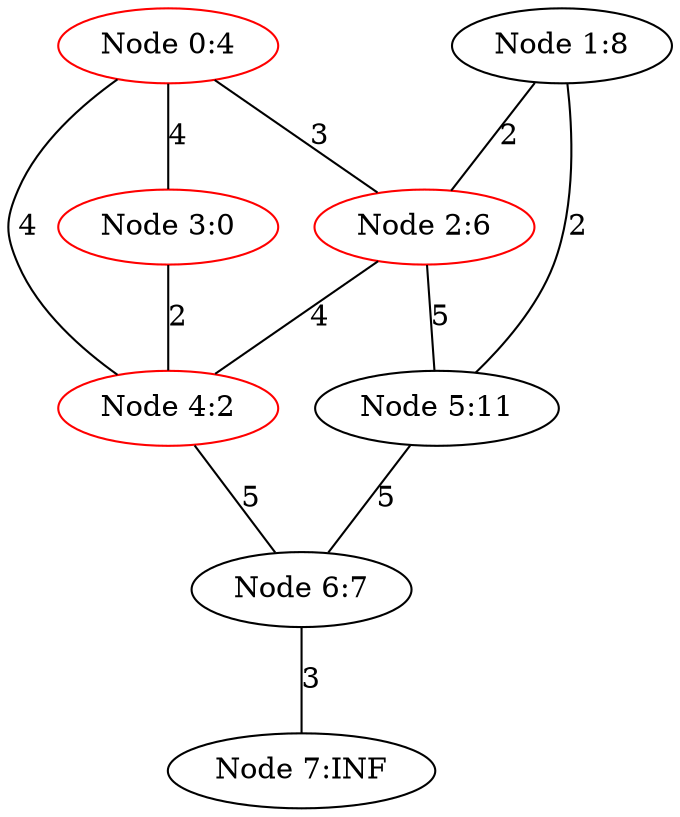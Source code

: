 graph DijkstraUndirected {
"Node 0:4" -- {"Node 2:6"} [label="3"]
"Node 0:4" -- {"Node 3:0"} [label="4"]
"Node 0:4" -- {"Node 4:2"} [label="4"]
"Node 1:8" -- {"Node 2:6"} [label="2"]
"Node 1:8" -- {"Node 5:11"} [label="2"]
"Node 2:6" -- {"Node 4:2"} [label="4"]
"Node 2:6" -- {"Node 5:11"} [label="5"]
"Node 3:0" -- {"Node 4:2"} [label="2"]
"Node 4:2" -- {"Node 6:7"} [label="5"]
"Node 5:11" -- {"Node 6:7"} [label="5"]
"Node 6:7" -- {"Node 7:INF"} [label="3"]
"Node 0:4" [color=red]
"Node 1:8"
"Node 2:6" [color=red]
"Node 3:0" [color=red]
"Node 4:2" [color=red]
"Node 5:11"
"Node 6:7"
"Node 7:INF"
}
